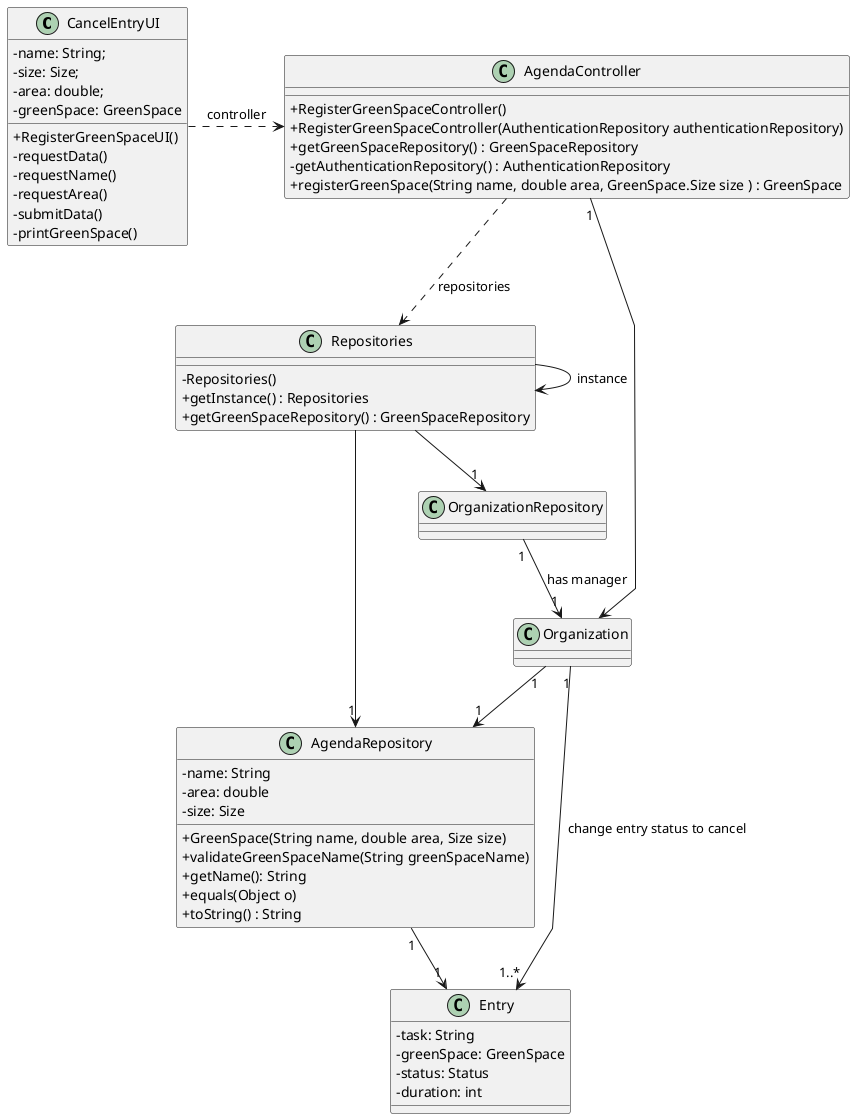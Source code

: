 @startuml
'skinparam monochrome true
skinparam packageStyle rectangle
skinparam shadowing false
skinparam linetype polyline
'skinparam linetype orto

skinparam classAttributeIconSize 0

'left to right direction

class CancelEntryUI{
-name: String;
-size: Size;
-area: double;
-greenSpace: GreenSpace

+RegisterGreenSpaceUI()
-requestData()
-requestName()
-requestArea()
-submitData()
-printGreenSpace()
}

class AgendaController{

    +RegisterGreenSpaceController()
    +RegisterGreenSpaceController(AuthenticationRepository authenticationRepository)
    +getGreenSpaceRepository() : GreenSpaceRepository
    -getAuthenticationRepository() : AuthenticationRepository
    +registerGreenSpace(String name, double area, GreenSpace.Size size ) : GreenSpace
}

class Repositories{
    - Repositories()
    + getInstance() : Repositories
    + getGreenSpaceRepository() : GreenSpaceRepository
}

class Organization{}

class AgendaRepository{
    -name: String
    -area: double
    -size: Size

    +GreenSpace(String name, double area, Size size)
    +validateGreenSpaceName(String greenSpaceName)
    +getName(): String
    +equals(Object o)
    +toString() : String
}

class Entry{
    -task: String
    -greenSpace: GreenSpace
    -status: Status
    -duration: int
}

CancelEntryUI .> AgendaController : controller
AgendaController ..> Repositories : repositories
'Repositories -down-> "1" GreenSpaceRepository
Repositories --> Repositories: instance
Repositories -down-> "1" OrganizationRepository
OrganizationRepository "1" --> "1" Organization : has manager
'GreenSpaceReposotory "1" --> "1" Organization
AgendaController "1" --> Organization
Organization "1" --> "1..*" Entry : change entry status to cancel
Repositories --> "1" AgendaRepository
AgendaRepository "1" --> "1" Entry
Organization "1" --> "1" AgendaRepository

@enduml